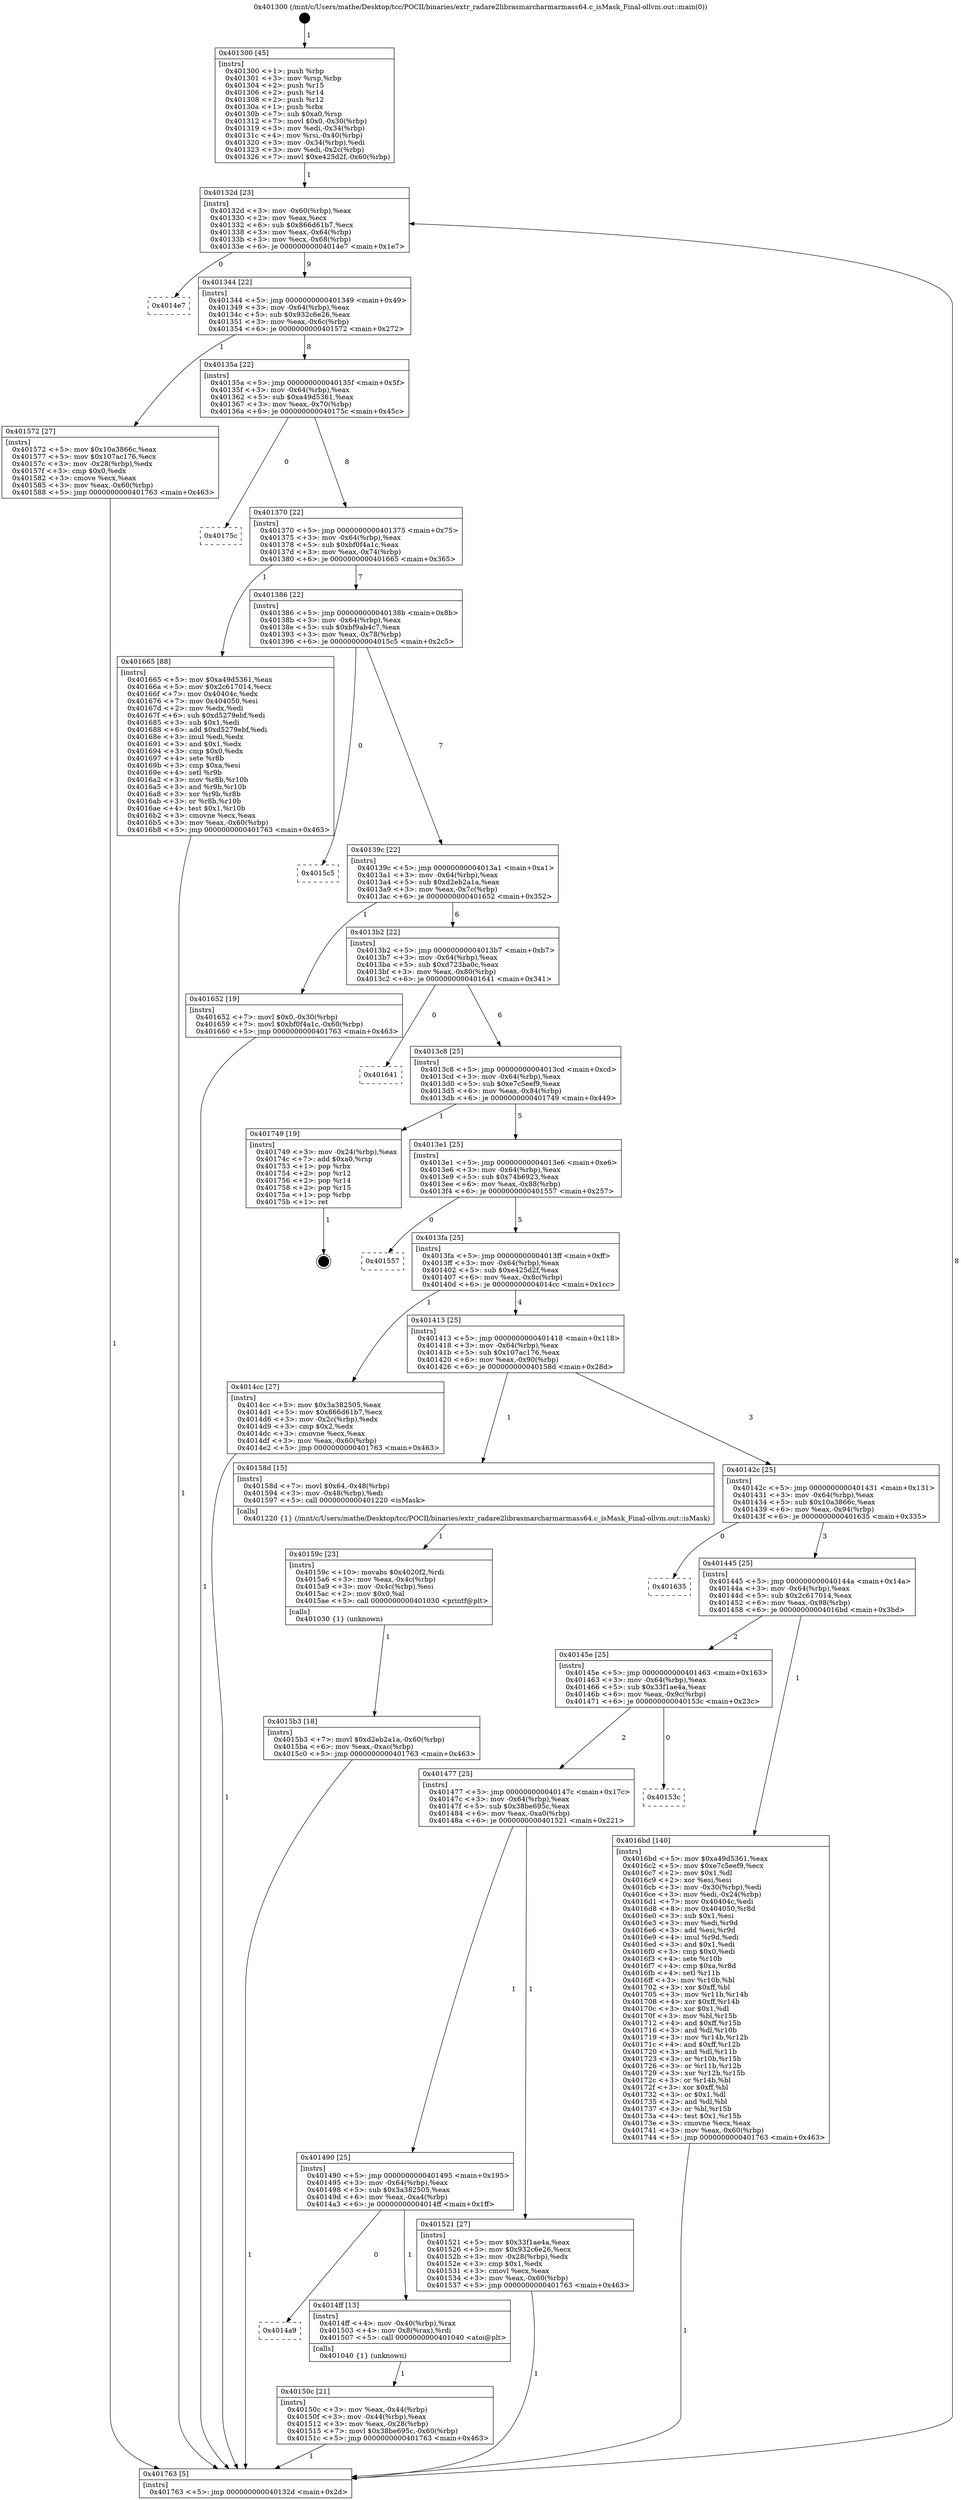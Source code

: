 digraph "0x401300" {
  label = "0x401300 (/mnt/c/Users/mathe/Desktop/tcc/POCII/binaries/extr_radare2librasmarcharmarmass64.c_isMask_Final-ollvm.out::main(0))"
  labelloc = "t"
  node[shape=record]

  Entry [label="",width=0.3,height=0.3,shape=circle,fillcolor=black,style=filled]
  "0x40132d" [label="{
     0x40132d [23]\l
     | [instrs]\l
     &nbsp;&nbsp;0x40132d \<+3\>: mov -0x60(%rbp),%eax\l
     &nbsp;&nbsp;0x401330 \<+2\>: mov %eax,%ecx\l
     &nbsp;&nbsp;0x401332 \<+6\>: sub $0x866d61b7,%ecx\l
     &nbsp;&nbsp;0x401338 \<+3\>: mov %eax,-0x64(%rbp)\l
     &nbsp;&nbsp;0x40133b \<+3\>: mov %ecx,-0x68(%rbp)\l
     &nbsp;&nbsp;0x40133e \<+6\>: je 00000000004014e7 \<main+0x1e7\>\l
  }"]
  "0x4014e7" [label="{
     0x4014e7\l
  }", style=dashed]
  "0x401344" [label="{
     0x401344 [22]\l
     | [instrs]\l
     &nbsp;&nbsp;0x401344 \<+5\>: jmp 0000000000401349 \<main+0x49\>\l
     &nbsp;&nbsp;0x401349 \<+3\>: mov -0x64(%rbp),%eax\l
     &nbsp;&nbsp;0x40134c \<+5\>: sub $0x932c6e26,%eax\l
     &nbsp;&nbsp;0x401351 \<+3\>: mov %eax,-0x6c(%rbp)\l
     &nbsp;&nbsp;0x401354 \<+6\>: je 0000000000401572 \<main+0x272\>\l
  }"]
  Exit [label="",width=0.3,height=0.3,shape=circle,fillcolor=black,style=filled,peripheries=2]
  "0x401572" [label="{
     0x401572 [27]\l
     | [instrs]\l
     &nbsp;&nbsp;0x401572 \<+5\>: mov $0x10a3866c,%eax\l
     &nbsp;&nbsp;0x401577 \<+5\>: mov $0x107ac176,%ecx\l
     &nbsp;&nbsp;0x40157c \<+3\>: mov -0x28(%rbp),%edx\l
     &nbsp;&nbsp;0x40157f \<+3\>: cmp $0x0,%edx\l
     &nbsp;&nbsp;0x401582 \<+3\>: cmove %ecx,%eax\l
     &nbsp;&nbsp;0x401585 \<+3\>: mov %eax,-0x60(%rbp)\l
     &nbsp;&nbsp;0x401588 \<+5\>: jmp 0000000000401763 \<main+0x463\>\l
  }"]
  "0x40135a" [label="{
     0x40135a [22]\l
     | [instrs]\l
     &nbsp;&nbsp;0x40135a \<+5\>: jmp 000000000040135f \<main+0x5f\>\l
     &nbsp;&nbsp;0x40135f \<+3\>: mov -0x64(%rbp),%eax\l
     &nbsp;&nbsp;0x401362 \<+5\>: sub $0xa49d5361,%eax\l
     &nbsp;&nbsp;0x401367 \<+3\>: mov %eax,-0x70(%rbp)\l
     &nbsp;&nbsp;0x40136a \<+6\>: je 000000000040175c \<main+0x45c\>\l
  }"]
  "0x4015b3" [label="{
     0x4015b3 [18]\l
     | [instrs]\l
     &nbsp;&nbsp;0x4015b3 \<+7\>: movl $0xd2eb2a1a,-0x60(%rbp)\l
     &nbsp;&nbsp;0x4015ba \<+6\>: mov %eax,-0xac(%rbp)\l
     &nbsp;&nbsp;0x4015c0 \<+5\>: jmp 0000000000401763 \<main+0x463\>\l
  }"]
  "0x40175c" [label="{
     0x40175c\l
  }", style=dashed]
  "0x401370" [label="{
     0x401370 [22]\l
     | [instrs]\l
     &nbsp;&nbsp;0x401370 \<+5\>: jmp 0000000000401375 \<main+0x75\>\l
     &nbsp;&nbsp;0x401375 \<+3\>: mov -0x64(%rbp),%eax\l
     &nbsp;&nbsp;0x401378 \<+5\>: sub $0xbf0f4a1c,%eax\l
     &nbsp;&nbsp;0x40137d \<+3\>: mov %eax,-0x74(%rbp)\l
     &nbsp;&nbsp;0x401380 \<+6\>: je 0000000000401665 \<main+0x365\>\l
  }"]
  "0x40159c" [label="{
     0x40159c [23]\l
     | [instrs]\l
     &nbsp;&nbsp;0x40159c \<+10\>: movabs $0x4020f2,%rdi\l
     &nbsp;&nbsp;0x4015a6 \<+3\>: mov %eax,-0x4c(%rbp)\l
     &nbsp;&nbsp;0x4015a9 \<+3\>: mov -0x4c(%rbp),%esi\l
     &nbsp;&nbsp;0x4015ac \<+2\>: mov $0x0,%al\l
     &nbsp;&nbsp;0x4015ae \<+5\>: call 0000000000401030 \<printf@plt\>\l
     | [calls]\l
     &nbsp;&nbsp;0x401030 \{1\} (unknown)\l
  }"]
  "0x401665" [label="{
     0x401665 [88]\l
     | [instrs]\l
     &nbsp;&nbsp;0x401665 \<+5\>: mov $0xa49d5361,%eax\l
     &nbsp;&nbsp;0x40166a \<+5\>: mov $0x2c617014,%ecx\l
     &nbsp;&nbsp;0x40166f \<+7\>: mov 0x40404c,%edx\l
     &nbsp;&nbsp;0x401676 \<+7\>: mov 0x404050,%esi\l
     &nbsp;&nbsp;0x40167d \<+2\>: mov %edx,%edi\l
     &nbsp;&nbsp;0x40167f \<+6\>: sub $0xd5279ebf,%edi\l
     &nbsp;&nbsp;0x401685 \<+3\>: sub $0x1,%edi\l
     &nbsp;&nbsp;0x401688 \<+6\>: add $0xd5279ebf,%edi\l
     &nbsp;&nbsp;0x40168e \<+3\>: imul %edi,%edx\l
     &nbsp;&nbsp;0x401691 \<+3\>: and $0x1,%edx\l
     &nbsp;&nbsp;0x401694 \<+3\>: cmp $0x0,%edx\l
     &nbsp;&nbsp;0x401697 \<+4\>: sete %r8b\l
     &nbsp;&nbsp;0x40169b \<+3\>: cmp $0xa,%esi\l
     &nbsp;&nbsp;0x40169e \<+4\>: setl %r9b\l
     &nbsp;&nbsp;0x4016a2 \<+3\>: mov %r8b,%r10b\l
     &nbsp;&nbsp;0x4016a5 \<+3\>: and %r9b,%r10b\l
     &nbsp;&nbsp;0x4016a8 \<+3\>: xor %r9b,%r8b\l
     &nbsp;&nbsp;0x4016ab \<+3\>: or %r8b,%r10b\l
     &nbsp;&nbsp;0x4016ae \<+4\>: test $0x1,%r10b\l
     &nbsp;&nbsp;0x4016b2 \<+3\>: cmovne %ecx,%eax\l
     &nbsp;&nbsp;0x4016b5 \<+3\>: mov %eax,-0x60(%rbp)\l
     &nbsp;&nbsp;0x4016b8 \<+5\>: jmp 0000000000401763 \<main+0x463\>\l
  }"]
  "0x401386" [label="{
     0x401386 [22]\l
     | [instrs]\l
     &nbsp;&nbsp;0x401386 \<+5\>: jmp 000000000040138b \<main+0x8b\>\l
     &nbsp;&nbsp;0x40138b \<+3\>: mov -0x64(%rbp),%eax\l
     &nbsp;&nbsp;0x40138e \<+5\>: sub $0xbf9ab4c7,%eax\l
     &nbsp;&nbsp;0x401393 \<+3\>: mov %eax,-0x78(%rbp)\l
     &nbsp;&nbsp;0x401396 \<+6\>: je 00000000004015c5 \<main+0x2c5\>\l
  }"]
  "0x40150c" [label="{
     0x40150c [21]\l
     | [instrs]\l
     &nbsp;&nbsp;0x40150c \<+3\>: mov %eax,-0x44(%rbp)\l
     &nbsp;&nbsp;0x40150f \<+3\>: mov -0x44(%rbp),%eax\l
     &nbsp;&nbsp;0x401512 \<+3\>: mov %eax,-0x28(%rbp)\l
     &nbsp;&nbsp;0x401515 \<+7\>: movl $0x38be695c,-0x60(%rbp)\l
     &nbsp;&nbsp;0x40151c \<+5\>: jmp 0000000000401763 \<main+0x463\>\l
  }"]
  "0x4015c5" [label="{
     0x4015c5\l
  }", style=dashed]
  "0x40139c" [label="{
     0x40139c [22]\l
     | [instrs]\l
     &nbsp;&nbsp;0x40139c \<+5\>: jmp 00000000004013a1 \<main+0xa1\>\l
     &nbsp;&nbsp;0x4013a1 \<+3\>: mov -0x64(%rbp),%eax\l
     &nbsp;&nbsp;0x4013a4 \<+5\>: sub $0xd2eb2a1a,%eax\l
     &nbsp;&nbsp;0x4013a9 \<+3\>: mov %eax,-0x7c(%rbp)\l
     &nbsp;&nbsp;0x4013ac \<+6\>: je 0000000000401652 \<main+0x352\>\l
  }"]
  "0x4014a9" [label="{
     0x4014a9\l
  }", style=dashed]
  "0x401652" [label="{
     0x401652 [19]\l
     | [instrs]\l
     &nbsp;&nbsp;0x401652 \<+7\>: movl $0x0,-0x30(%rbp)\l
     &nbsp;&nbsp;0x401659 \<+7\>: movl $0xbf0f4a1c,-0x60(%rbp)\l
     &nbsp;&nbsp;0x401660 \<+5\>: jmp 0000000000401763 \<main+0x463\>\l
  }"]
  "0x4013b2" [label="{
     0x4013b2 [22]\l
     | [instrs]\l
     &nbsp;&nbsp;0x4013b2 \<+5\>: jmp 00000000004013b7 \<main+0xb7\>\l
     &nbsp;&nbsp;0x4013b7 \<+3\>: mov -0x64(%rbp),%eax\l
     &nbsp;&nbsp;0x4013ba \<+5\>: sub $0xd723ba0c,%eax\l
     &nbsp;&nbsp;0x4013bf \<+3\>: mov %eax,-0x80(%rbp)\l
     &nbsp;&nbsp;0x4013c2 \<+6\>: je 0000000000401641 \<main+0x341\>\l
  }"]
  "0x4014ff" [label="{
     0x4014ff [13]\l
     | [instrs]\l
     &nbsp;&nbsp;0x4014ff \<+4\>: mov -0x40(%rbp),%rax\l
     &nbsp;&nbsp;0x401503 \<+4\>: mov 0x8(%rax),%rdi\l
     &nbsp;&nbsp;0x401507 \<+5\>: call 0000000000401040 \<atoi@plt\>\l
     | [calls]\l
     &nbsp;&nbsp;0x401040 \{1\} (unknown)\l
  }"]
  "0x401641" [label="{
     0x401641\l
  }", style=dashed]
  "0x4013c8" [label="{
     0x4013c8 [25]\l
     | [instrs]\l
     &nbsp;&nbsp;0x4013c8 \<+5\>: jmp 00000000004013cd \<main+0xcd\>\l
     &nbsp;&nbsp;0x4013cd \<+3\>: mov -0x64(%rbp),%eax\l
     &nbsp;&nbsp;0x4013d0 \<+5\>: sub $0xe7c5eef9,%eax\l
     &nbsp;&nbsp;0x4013d5 \<+6\>: mov %eax,-0x84(%rbp)\l
     &nbsp;&nbsp;0x4013db \<+6\>: je 0000000000401749 \<main+0x449\>\l
  }"]
  "0x401490" [label="{
     0x401490 [25]\l
     | [instrs]\l
     &nbsp;&nbsp;0x401490 \<+5\>: jmp 0000000000401495 \<main+0x195\>\l
     &nbsp;&nbsp;0x401495 \<+3\>: mov -0x64(%rbp),%eax\l
     &nbsp;&nbsp;0x401498 \<+5\>: sub $0x3a382505,%eax\l
     &nbsp;&nbsp;0x40149d \<+6\>: mov %eax,-0xa4(%rbp)\l
     &nbsp;&nbsp;0x4014a3 \<+6\>: je 00000000004014ff \<main+0x1ff\>\l
  }"]
  "0x401749" [label="{
     0x401749 [19]\l
     | [instrs]\l
     &nbsp;&nbsp;0x401749 \<+3\>: mov -0x24(%rbp),%eax\l
     &nbsp;&nbsp;0x40174c \<+7\>: add $0xa0,%rsp\l
     &nbsp;&nbsp;0x401753 \<+1\>: pop %rbx\l
     &nbsp;&nbsp;0x401754 \<+2\>: pop %r12\l
     &nbsp;&nbsp;0x401756 \<+2\>: pop %r14\l
     &nbsp;&nbsp;0x401758 \<+2\>: pop %r15\l
     &nbsp;&nbsp;0x40175a \<+1\>: pop %rbp\l
     &nbsp;&nbsp;0x40175b \<+1\>: ret\l
  }"]
  "0x4013e1" [label="{
     0x4013e1 [25]\l
     | [instrs]\l
     &nbsp;&nbsp;0x4013e1 \<+5\>: jmp 00000000004013e6 \<main+0xe6\>\l
     &nbsp;&nbsp;0x4013e6 \<+3\>: mov -0x64(%rbp),%eax\l
     &nbsp;&nbsp;0x4013e9 \<+5\>: sub $0x74b6923,%eax\l
     &nbsp;&nbsp;0x4013ee \<+6\>: mov %eax,-0x88(%rbp)\l
     &nbsp;&nbsp;0x4013f4 \<+6\>: je 0000000000401557 \<main+0x257\>\l
  }"]
  "0x401521" [label="{
     0x401521 [27]\l
     | [instrs]\l
     &nbsp;&nbsp;0x401521 \<+5\>: mov $0x33f1ae4a,%eax\l
     &nbsp;&nbsp;0x401526 \<+5\>: mov $0x932c6e26,%ecx\l
     &nbsp;&nbsp;0x40152b \<+3\>: mov -0x28(%rbp),%edx\l
     &nbsp;&nbsp;0x40152e \<+3\>: cmp $0x1,%edx\l
     &nbsp;&nbsp;0x401531 \<+3\>: cmovl %ecx,%eax\l
     &nbsp;&nbsp;0x401534 \<+3\>: mov %eax,-0x60(%rbp)\l
     &nbsp;&nbsp;0x401537 \<+5\>: jmp 0000000000401763 \<main+0x463\>\l
  }"]
  "0x401557" [label="{
     0x401557\l
  }", style=dashed]
  "0x4013fa" [label="{
     0x4013fa [25]\l
     | [instrs]\l
     &nbsp;&nbsp;0x4013fa \<+5\>: jmp 00000000004013ff \<main+0xff\>\l
     &nbsp;&nbsp;0x4013ff \<+3\>: mov -0x64(%rbp),%eax\l
     &nbsp;&nbsp;0x401402 \<+5\>: sub $0xe425d2f,%eax\l
     &nbsp;&nbsp;0x401407 \<+6\>: mov %eax,-0x8c(%rbp)\l
     &nbsp;&nbsp;0x40140d \<+6\>: je 00000000004014cc \<main+0x1cc\>\l
  }"]
  "0x401477" [label="{
     0x401477 [25]\l
     | [instrs]\l
     &nbsp;&nbsp;0x401477 \<+5\>: jmp 000000000040147c \<main+0x17c\>\l
     &nbsp;&nbsp;0x40147c \<+3\>: mov -0x64(%rbp),%eax\l
     &nbsp;&nbsp;0x40147f \<+5\>: sub $0x38be695c,%eax\l
     &nbsp;&nbsp;0x401484 \<+6\>: mov %eax,-0xa0(%rbp)\l
     &nbsp;&nbsp;0x40148a \<+6\>: je 0000000000401521 \<main+0x221\>\l
  }"]
  "0x4014cc" [label="{
     0x4014cc [27]\l
     | [instrs]\l
     &nbsp;&nbsp;0x4014cc \<+5\>: mov $0x3a382505,%eax\l
     &nbsp;&nbsp;0x4014d1 \<+5\>: mov $0x866d61b7,%ecx\l
     &nbsp;&nbsp;0x4014d6 \<+3\>: mov -0x2c(%rbp),%edx\l
     &nbsp;&nbsp;0x4014d9 \<+3\>: cmp $0x2,%edx\l
     &nbsp;&nbsp;0x4014dc \<+3\>: cmovne %ecx,%eax\l
     &nbsp;&nbsp;0x4014df \<+3\>: mov %eax,-0x60(%rbp)\l
     &nbsp;&nbsp;0x4014e2 \<+5\>: jmp 0000000000401763 \<main+0x463\>\l
  }"]
  "0x401413" [label="{
     0x401413 [25]\l
     | [instrs]\l
     &nbsp;&nbsp;0x401413 \<+5\>: jmp 0000000000401418 \<main+0x118\>\l
     &nbsp;&nbsp;0x401418 \<+3\>: mov -0x64(%rbp),%eax\l
     &nbsp;&nbsp;0x40141b \<+5\>: sub $0x107ac176,%eax\l
     &nbsp;&nbsp;0x401420 \<+6\>: mov %eax,-0x90(%rbp)\l
     &nbsp;&nbsp;0x401426 \<+6\>: je 000000000040158d \<main+0x28d\>\l
  }"]
  "0x401763" [label="{
     0x401763 [5]\l
     | [instrs]\l
     &nbsp;&nbsp;0x401763 \<+5\>: jmp 000000000040132d \<main+0x2d\>\l
  }"]
  "0x401300" [label="{
     0x401300 [45]\l
     | [instrs]\l
     &nbsp;&nbsp;0x401300 \<+1\>: push %rbp\l
     &nbsp;&nbsp;0x401301 \<+3\>: mov %rsp,%rbp\l
     &nbsp;&nbsp;0x401304 \<+2\>: push %r15\l
     &nbsp;&nbsp;0x401306 \<+2\>: push %r14\l
     &nbsp;&nbsp;0x401308 \<+2\>: push %r12\l
     &nbsp;&nbsp;0x40130a \<+1\>: push %rbx\l
     &nbsp;&nbsp;0x40130b \<+7\>: sub $0xa0,%rsp\l
     &nbsp;&nbsp;0x401312 \<+7\>: movl $0x0,-0x30(%rbp)\l
     &nbsp;&nbsp;0x401319 \<+3\>: mov %edi,-0x34(%rbp)\l
     &nbsp;&nbsp;0x40131c \<+4\>: mov %rsi,-0x40(%rbp)\l
     &nbsp;&nbsp;0x401320 \<+3\>: mov -0x34(%rbp),%edi\l
     &nbsp;&nbsp;0x401323 \<+3\>: mov %edi,-0x2c(%rbp)\l
     &nbsp;&nbsp;0x401326 \<+7\>: movl $0xe425d2f,-0x60(%rbp)\l
  }"]
  "0x40153c" [label="{
     0x40153c\l
  }", style=dashed]
  "0x40158d" [label="{
     0x40158d [15]\l
     | [instrs]\l
     &nbsp;&nbsp;0x40158d \<+7\>: movl $0x64,-0x48(%rbp)\l
     &nbsp;&nbsp;0x401594 \<+3\>: mov -0x48(%rbp),%edi\l
     &nbsp;&nbsp;0x401597 \<+5\>: call 0000000000401220 \<isMask\>\l
     | [calls]\l
     &nbsp;&nbsp;0x401220 \{1\} (/mnt/c/Users/mathe/Desktop/tcc/POCII/binaries/extr_radare2librasmarcharmarmass64.c_isMask_Final-ollvm.out::isMask)\l
  }"]
  "0x40142c" [label="{
     0x40142c [25]\l
     | [instrs]\l
     &nbsp;&nbsp;0x40142c \<+5\>: jmp 0000000000401431 \<main+0x131\>\l
     &nbsp;&nbsp;0x401431 \<+3\>: mov -0x64(%rbp),%eax\l
     &nbsp;&nbsp;0x401434 \<+5\>: sub $0x10a3866c,%eax\l
     &nbsp;&nbsp;0x401439 \<+6\>: mov %eax,-0x94(%rbp)\l
     &nbsp;&nbsp;0x40143f \<+6\>: je 0000000000401635 \<main+0x335\>\l
  }"]
  "0x40145e" [label="{
     0x40145e [25]\l
     | [instrs]\l
     &nbsp;&nbsp;0x40145e \<+5\>: jmp 0000000000401463 \<main+0x163\>\l
     &nbsp;&nbsp;0x401463 \<+3\>: mov -0x64(%rbp),%eax\l
     &nbsp;&nbsp;0x401466 \<+5\>: sub $0x33f1ae4a,%eax\l
     &nbsp;&nbsp;0x40146b \<+6\>: mov %eax,-0x9c(%rbp)\l
     &nbsp;&nbsp;0x401471 \<+6\>: je 000000000040153c \<main+0x23c\>\l
  }"]
  "0x401635" [label="{
     0x401635\l
  }", style=dashed]
  "0x401445" [label="{
     0x401445 [25]\l
     | [instrs]\l
     &nbsp;&nbsp;0x401445 \<+5\>: jmp 000000000040144a \<main+0x14a\>\l
     &nbsp;&nbsp;0x40144a \<+3\>: mov -0x64(%rbp),%eax\l
     &nbsp;&nbsp;0x40144d \<+5\>: sub $0x2c617014,%eax\l
     &nbsp;&nbsp;0x401452 \<+6\>: mov %eax,-0x98(%rbp)\l
     &nbsp;&nbsp;0x401458 \<+6\>: je 00000000004016bd \<main+0x3bd\>\l
  }"]
  "0x4016bd" [label="{
     0x4016bd [140]\l
     | [instrs]\l
     &nbsp;&nbsp;0x4016bd \<+5\>: mov $0xa49d5361,%eax\l
     &nbsp;&nbsp;0x4016c2 \<+5\>: mov $0xe7c5eef9,%ecx\l
     &nbsp;&nbsp;0x4016c7 \<+2\>: mov $0x1,%dl\l
     &nbsp;&nbsp;0x4016c9 \<+2\>: xor %esi,%esi\l
     &nbsp;&nbsp;0x4016cb \<+3\>: mov -0x30(%rbp),%edi\l
     &nbsp;&nbsp;0x4016ce \<+3\>: mov %edi,-0x24(%rbp)\l
     &nbsp;&nbsp;0x4016d1 \<+7\>: mov 0x40404c,%edi\l
     &nbsp;&nbsp;0x4016d8 \<+8\>: mov 0x404050,%r8d\l
     &nbsp;&nbsp;0x4016e0 \<+3\>: sub $0x1,%esi\l
     &nbsp;&nbsp;0x4016e3 \<+3\>: mov %edi,%r9d\l
     &nbsp;&nbsp;0x4016e6 \<+3\>: add %esi,%r9d\l
     &nbsp;&nbsp;0x4016e9 \<+4\>: imul %r9d,%edi\l
     &nbsp;&nbsp;0x4016ed \<+3\>: and $0x1,%edi\l
     &nbsp;&nbsp;0x4016f0 \<+3\>: cmp $0x0,%edi\l
     &nbsp;&nbsp;0x4016f3 \<+4\>: sete %r10b\l
     &nbsp;&nbsp;0x4016f7 \<+4\>: cmp $0xa,%r8d\l
     &nbsp;&nbsp;0x4016fb \<+4\>: setl %r11b\l
     &nbsp;&nbsp;0x4016ff \<+3\>: mov %r10b,%bl\l
     &nbsp;&nbsp;0x401702 \<+3\>: xor $0xff,%bl\l
     &nbsp;&nbsp;0x401705 \<+3\>: mov %r11b,%r14b\l
     &nbsp;&nbsp;0x401708 \<+4\>: xor $0xff,%r14b\l
     &nbsp;&nbsp;0x40170c \<+3\>: xor $0x1,%dl\l
     &nbsp;&nbsp;0x40170f \<+3\>: mov %bl,%r15b\l
     &nbsp;&nbsp;0x401712 \<+4\>: and $0xff,%r15b\l
     &nbsp;&nbsp;0x401716 \<+3\>: and %dl,%r10b\l
     &nbsp;&nbsp;0x401719 \<+3\>: mov %r14b,%r12b\l
     &nbsp;&nbsp;0x40171c \<+4\>: and $0xff,%r12b\l
     &nbsp;&nbsp;0x401720 \<+3\>: and %dl,%r11b\l
     &nbsp;&nbsp;0x401723 \<+3\>: or %r10b,%r15b\l
     &nbsp;&nbsp;0x401726 \<+3\>: or %r11b,%r12b\l
     &nbsp;&nbsp;0x401729 \<+3\>: xor %r12b,%r15b\l
     &nbsp;&nbsp;0x40172c \<+3\>: or %r14b,%bl\l
     &nbsp;&nbsp;0x40172f \<+3\>: xor $0xff,%bl\l
     &nbsp;&nbsp;0x401732 \<+3\>: or $0x1,%dl\l
     &nbsp;&nbsp;0x401735 \<+2\>: and %dl,%bl\l
     &nbsp;&nbsp;0x401737 \<+3\>: or %bl,%r15b\l
     &nbsp;&nbsp;0x40173a \<+4\>: test $0x1,%r15b\l
     &nbsp;&nbsp;0x40173e \<+3\>: cmovne %ecx,%eax\l
     &nbsp;&nbsp;0x401741 \<+3\>: mov %eax,-0x60(%rbp)\l
     &nbsp;&nbsp;0x401744 \<+5\>: jmp 0000000000401763 \<main+0x463\>\l
  }"]
  Entry -> "0x401300" [label=" 1"]
  "0x40132d" -> "0x4014e7" [label=" 0"]
  "0x40132d" -> "0x401344" [label=" 9"]
  "0x401749" -> Exit [label=" 1"]
  "0x401344" -> "0x401572" [label=" 1"]
  "0x401344" -> "0x40135a" [label=" 8"]
  "0x4016bd" -> "0x401763" [label=" 1"]
  "0x40135a" -> "0x40175c" [label=" 0"]
  "0x40135a" -> "0x401370" [label=" 8"]
  "0x401665" -> "0x401763" [label=" 1"]
  "0x401370" -> "0x401665" [label=" 1"]
  "0x401370" -> "0x401386" [label=" 7"]
  "0x401652" -> "0x401763" [label=" 1"]
  "0x401386" -> "0x4015c5" [label=" 0"]
  "0x401386" -> "0x40139c" [label=" 7"]
  "0x4015b3" -> "0x401763" [label=" 1"]
  "0x40139c" -> "0x401652" [label=" 1"]
  "0x40139c" -> "0x4013b2" [label=" 6"]
  "0x40159c" -> "0x4015b3" [label=" 1"]
  "0x4013b2" -> "0x401641" [label=" 0"]
  "0x4013b2" -> "0x4013c8" [label=" 6"]
  "0x40158d" -> "0x40159c" [label=" 1"]
  "0x4013c8" -> "0x401749" [label=" 1"]
  "0x4013c8" -> "0x4013e1" [label=" 5"]
  "0x401521" -> "0x401763" [label=" 1"]
  "0x4013e1" -> "0x401557" [label=" 0"]
  "0x4013e1" -> "0x4013fa" [label=" 5"]
  "0x40150c" -> "0x401763" [label=" 1"]
  "0x4013fa" -> "0x4014cc" [label=" 1"]
  "0x4013fa" -> "0x401413" [label=" 4"]
  "0x4014cc" -> "0x401763" [label=" 1"]
  "0x401300" -> "0x40132d" [label=" 1"]
  "0x401763" -> "0x40132d" [label=" 8"]
  "0x401490" -> "0x4014a9" [label=" 0"]
  "0x401413" -> "0x40158d" [label=" 1"]
  "0x401413" -> "0x40142c" [label=" 3"]
  "0x401490" -> "0x4014ff" [label=" 1"]
  "0x40142c" -> "0x401635" [label=" 0"]
  "0x40142c" -> "0x401445" [label=" 3"]
  "0x401477" -> "0x401490" [label=" 1"]
  "0x401445" -> "0x4016bd" [label=" 1"]
  "0x401445" -> "0x40145e" [label=" 2"]
  "0x401572" -> "0x401763" [label=" 1"]
  "0x40145e" -> "0x40153c" [label=" 0"]
  "0x40145e" -> "0x401477" [label=" 2"]
  "0x4014ff" -> "0x40150c" [label=" 1"]
  "0x401477" -> "0x401521" [label=" 1"]
}
